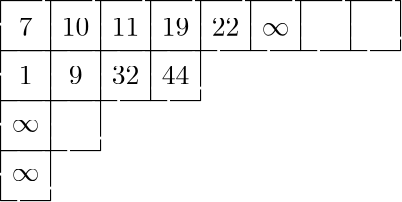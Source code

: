 <?xml version="1.0"?>
<!DOCTYPE ipe SYSTEM "ipe.dtd">
<ipe version="70005" creator="Ipe 7.1.1">
<info created="D:20140206094208" modified="D:20140206094208"/>
<ipestyle name="ipe6">
<symbol name="mark/circle(sx)" transformations="translations">
<path fill="sym-stroke">
0.6 0 0 0.6 0 0 e
0.4 0 0 0.4 0 0 e
</path>
</symbol>
<symbol name="mark/disk(sx)" transformations="translations">
<path fill="sym-stroke">
0.6 0 0 0.6 0 0 e
</path>
</symbol>
<symbol name="mark/fdisk(sfx)" transformations="translations">
<group>
<path fill="sym-fill">
0.5 0 0 0.5 0 0 e
</path>
<path fill="sym-stroke" fillrule="eofill">
0.6 0 0 0.6 0 0 e
0.4 0 0 0.4 0 0 e
</path>
</group>
</symbol>
<symbol name="mark/box(sx)" transformations="translations">
<path fill="sym-stroke" fillrule="eofill">
-0.6 -0.6 m
0.6 -0.6 l
0.6 0.6 l
-0.6 0.6 l
h
-0.4 -0.4 m
0.4 -0.4 l
0.4 0.4 l
-0.4 0.4 l
h
</path>
</symbol>
<symbol name="mark/square(sx)" transformations="translations">
<path fill="sym-stroke">
-0.6 -0.6 m
0.6 -0.6 l
0.6 0.6 l
-0.6 0.6 l
h
</path>
</symbol>
<symbol name="mark/fsquare(sfx)" transformations="translations">
<group>
<path fill="sym-fill">
-0.5 -0.5 m
0.5 -0.5 l
0.5 0.5 l
-0.5 0.5 l
h
</path>
<path fill="sym-stroke" fillrule="eofill">
-0.6 -0.6 m
0.6 -0.6 l
0.6 0.6 l
-0.6 0.6 l
0 -0.4 m
0.4 -0.4 l
0.4 0.4 l
-0.4 0.4 l
h
</path>
</group>
</symbol>
<symbol name="mark/cross(sx)" transformations="translations">
<group>
<path fill="sym-stroke">
-0.43 -0.57 m
0.57 0.43 l
0.43 0.57 l
-0.57 -0.43 l
h
</path>
<path fill="sym-stroke">
-0.43 0.57 m
0.57 -0.43 l
0.43 -0.57 l
-0.57 0.43 l
h
</path>
</group>
</symbol>
<pen name="heavier" value="0.8"/>
<pen name="fat" value="1.2"/>
<pen name="ultrafat" value="2"/>
<symbolsize name="large" value="5"/>
<symbolsize name="small" value="2"/>
<symbolsize name="tiny" value="1.1"/>
<arrowsize name="large" value="10"/>
<arrowsize name="small" value="5"/>
<arrowsize name="tiny" value="3"/>
<color name="red" value="1 0 0"/>
<color name="green" value="0 1 0"/>
<color name="blue" value="0 0 1"/>
<color name="yellow" value="1 1 0"/>
<color name="gray1" value="0.125"/>
<color name="gray2" value="0.25"/>
<color name="gray3" value="0.375"/>
<color name="gray4" value="0.5"/>
<color name="gray5" value="0.625"/>
<color name="gray6" value="0.75"/>
<color name="gray7" value="0.875"/>
<dashstyle name="dashed" value="[4] 0"/>
<dashstyle name="dotted" value="[1 3] 0"/>
<dashstyle name="dash dotted" value="[4 2 1 2] 0"/>
<dashstyle name="dash dot dotted" value="[4 2 1 2 1 2] 0"/>
<textsize name="large" value="\large"/>
<textsize name="Large" value="\Large"/>
<textsize name="LARGE" value="\LARGE"/>
<textsize name="huge" value="\huge"/>
<textsize name="Huge" value="\Huge"/>
<textsize name="small" value="\small"/>
<textsize name="footnote" value="\footnotesize"/>
<textsize name="tiny" value="\tiny"/>
<textstyle name="center" begin="\begin{center}" end="\end{center}"/>
<textstyle name="itemize" begin="\begin{itemize}" end="\end{itemize}"/>
<textstyle name="item" begin="\begin{itemize}\item{}" end="\end{itemize}"/>
</ipestyle>
<page>
<layer name="alpha"/>
<view layers="alpha" active="alpha"/>
<path layer="alpha" matrix="1 0 0 1 509.861 146.479" stroke="black" dash="[15 1] 0" pen="0.4">
-168 36 m
-150 36 l
-150 18 l
-168 18 l
h
</path>
<text matrix="1 0 0 1 509.861 146.479" transformations="translations" pos="-161.49 59.8355" stroke="black" type="label" valign="bottom" size="10">1</text>
<text matrix="1 0 0 1 509.861 146.479" transformations="translations" pos="-161.49 77.3003" stroke="black" type="label" valign="bottom" size="10">7</text>
<text matrix="1 0 0 1 509.861 146.479" transformations="translations" pos="-145.985 77.3003" stroke="black" type="label" valign="bottom" size="10">10</text>
<text matrix="1 0 0 1 509.861 146.479" transformations="translations" pos="-127.985 77.3003" stroke="black" type="label" valign="bottom" size="10">11</text>
<text matrix="1 0 0 1 509.861 146.479" transformations="translations" pos="-109.985 77.3003" stroke="black" type="label" valign="bottom" size="10">19</text>
<text matrix="1 0 0 1 509.861 146.479" transformations="translations" pos="-91.985 77.3003" stroke="black" type="label" valign="bottom" size="10">22</text>
<text matrix="1 0 0 1 509.861 146.479" transformations="translations" pos="-143.49 59.8355" stroke="black" type="label" valign="bottom" size="10">9</text>
<text matrix="1 0 0 1 509.861 146.479" transformations="translations" pos="-109.985 59.8355" stroke="black" type="label" valign="bottom" size="10">44</text>
<text matrix="1 0 0 1 509.861 146.479" transformations="translations" pos="-163.985 42.637" stroke="black" type="label" valign="bottom" size="10">$\infty$</text>
<text matrix="1 0 0 1 509.861 146.479" transformations="translations" pos="-73.985 77.3003" stroke="black" type="label" valign="bottom" size="10">$\infty$</text>
<path matrix="1 0 0 1 509.861 146.479" stroke="black" dash="[15 1] 0" pen="0.4">
-168 90 m
-150 90 l
-150 72 l
-168 72 l
h
</path>
<path matrix="1 0 0 1 509.861 146.479" stroke="black" dash="[15 1] 0" pen="0.4">
-150 90 m
-132 90 l
-132 72 l
-150 72 l
h
</path>
<path matrix="1 0 0 1 509.861 146.479" stroke="black" dash="[15 1] 0" pen="0.4">
-132 90 m
-114 90 l
-114 72 l
-132 72 l
h
</path>
<path matrix="1 0 0 1 509.861 146.479" stroke="black" dash="[15 1] 0" pen="0.4">
-114 90 m
-96 90 l
-96 72 l
-114 72 l
h
</path>
<path matrix="1 0 0 1 509.861 146.479" stroke="black" dash="[15 1] 0" pen="0.4">
-96 90 m
-78 90 l
-78 72 l
-96 72 l
h
</path>
<path matrix="1 0 0 1 509.861 146.479" stroke="black" dash="[15 1] 0" pen="0.4">
-78 90 m
-60 90 l
-60 72 l
-78 72 l
h
</path>
<path matrix="1 0 0 1 509.861 146.479" stroke="black" dash="[15 1] 0" pen="0.4">
-60 90 m
-42 90 l
-42 72 l
-60 72 l
h
</path>
<path matrix="1 0 0 1 509.861 146.479" stroke="black" dash="[15 1] 0" pen="0.4">
-42 90 m
-24 90 l
-24 72 l
-42 72 l
h
</path>
<path matrix="1 0 0 1 509.861 146.479" stroke="black" dash="[15 1] 0" pen="0.4">
-168 72 m
-150 72 l
-150 54 l
-168 54 l
h
</path>
<path matrix="1 0 0 1 509.861 146.479" stroke="black" dash="[15 1] 0" pen="0.4">
-150 72 m
-132 72 l
-132 54 l
-150 54 l
h
</path>
<path matrix="1 0 0 1 509.861 146.479" stroke="black" dash="[15 1] 0" pen="0.4">
-132 72 m
-114 72 l
-114 54 l
-132 54 l
h
</path>
<path matrix="1 0 0 1 509.861 146.479" stroke="black" dash="[15 1] 0" pen="0.4">
-114 72 m
-96 72 l
-96 54 l
-114 54 l
h
</path>
<path matrix="1 0 0 1 509.861 146.479" stroke="black" dash="[15 1] 0" pen="0.4">
-168 54 m
-150 54 l
-150 36 l
-168 36 l
h
</path>
<path matrix="1 0 0 1 509.861 146.479" stroke="black" dash="[15 1] 0" pen="0.4">
-150 54 m
-132 54 l
-132 36 l
-150 36 l
h
</path>
<text matrix="1 0 0 1 509.861 146.479" transformations="translations" pos="-127.985 59.8355" stroke="black" type="label" valign="bottom" size="10">32</text>
<text matrix="1 0 0 1 509.861 146.479" transformations="translations" pos="-163.985 24.9862" stroke="black" type="label" valign="bottom" size="10">$\infty$</text>
</page>
</ipe>
